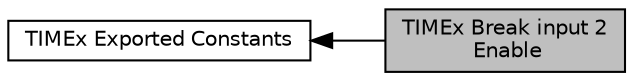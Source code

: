 digraph "TIMEx Break input 2 Enable"
{
  edge [fontname="Helvetica",fontsize="10",labelfontname="Helvetica",labelfontsize="10"];
  node [fontname="Helvetica",fontsize="10",shape=record];
  rankdir=LR;
  Node1 [label="TIMEx Exported Constants",height=0.2,width=0.4,color="black", fillcolor="white", style="filled",URL="$group___t_i_m_ex___exported___constants.html"];
  Node0 [label="TIMEx Break input 2\l Enable",height=0.2,width=0.4,color="black", fillcolor="grey75", style="filled", fontcolor="black"];
  Node1->Node0 [shape=plaintext, dir="back", style="solid"];
}

